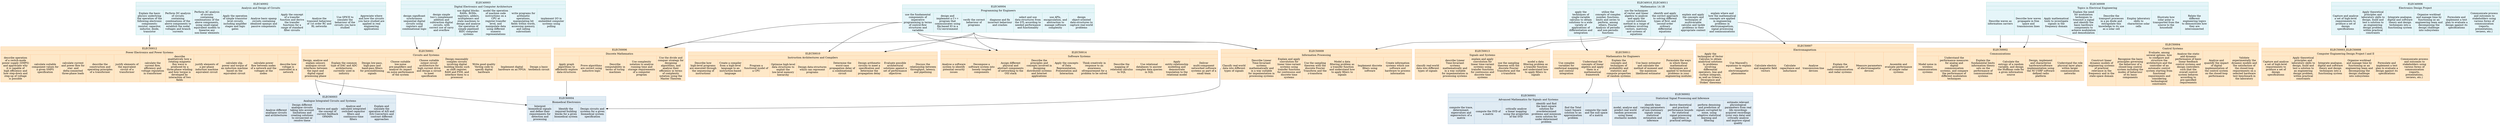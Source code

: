 // This is an auto-generated file. Don't edit this file; edit `modules.yml` instead.

digraph {
  node[shape="record", style="filled"];

  node[color="#99d8c9", fillcolor="#e5f5f9"];

  ELEC40002 [label="{ELEC40002 | Analysis and Design of Circuits | {
    <1>Explain the basic\nphysics underlying\nthe operation of the\nfollowing electronic\ncomponents:\nresistor, capacitor,\ninductor, diode,\ntransistor |
    <2>Perform DC analysis\nof circuits\ncontaining\ncombinations of the\nabove components to\nestablish the nodal\nvoltages and branch\ncurrents |
    <3>Perform AC analysis\nof circuits\ncontaining\ncombinations of the\nabove components,\nusing small-signal\nequivalent models to\nlinearise any\nnon-linear elements |
    <4>Apply the operation\nof simple transistor\nlevel circuits\nincluding amplifier\nstages and logic\ngates |
    <5>Analyse basic opamp\ncircuits containing\nidealised opamps and\npassive components |
    <6>Apply the concept\nof a transfer\nfunction and derive\nthe transfer\nfunctions for a\nrange of standard\nfilter circuits |
    <7>Analyse the\ntransient behaviour\nof 1st order RC and\nRL networks |
    <8>Use SPICE to\nsimulate the\nbehaviour of the\ncircuits you have\nstudied |
    <9>Appreciate where\nand how the circuits\nyou have studied are\napplied in real\nengineering\napplications
  }}"];

  ELEC40003 [label="{ELEC40003 | Digital Electronics and Computer Architecture | {
    <1>design significant\nsynchronous\nsequential digital\ncircuits using\nregisters and\ncombinational logic |
    <2>design simple\ntwo’s complement\naddition and\nsubtraction digital\ncircuits, with\ncorrect use of carry\nand overflow |
    <3>use digital blocks:\nRAMs, ROMs,\nregisters, adders,\nmultiplexers and\nstate machines to\ndesign and analyse\nthe operation of\nsimple pipelined\nRISC computer\nsystems |
    <4>model the operation\nof machine code\ninstructions on a\nCPU at\nregister-transfer\nlevel, and\nmanipulate data\nusing different\nnumeric\nrepresentations |
    <5>write programs for\narithmetic\noperations,\nmanipulating bit\nfields within words,\naccessing memory,\nand calling\nsubroutines |
    <6>implement I/O in\nembedded computer\nsystems using\npolling
  }}"];

  ELEC40004 [label="{ELEC40004 | Programming for Engineers | {
    <1>use the fundamental\ncomponents of\nimperative\nprogramming in terms\nof control-flow\nstructures and\nvariables |
    <2>design and\nimplement a C++\nprogram that\ncommunicates using\nfile-based IO in a\nCLI environment |
    <3>verify the correct\nbehaviour of\nprograms |
    <4>diagnose and fix\nincorrect behaviour\nand crashes |
    <5>select and use\ndata-structures from\nthe STL according to\nneeded performance\nand functionality |
    <6>use APIs,\nencapsulation, and\nabstraction to\nmanage software\ncomplexity |
    <7>design\nobject-oriented\ndata-structures to\ncapture real-world\nproblems
  }}"];

  ELEC40006 [label="{ELEC40006 | Electronics Design Project | {
    <1>Capture and analyse\na set of high-level\nrequirements to\nproduce a set of\ndesign\nspecifications |
    <2>Apply theoretical\nprinciples and\nlaboratory skills to\ndesign, build and\ntest a solution to\nan engineering\ndesign problem,\nwithin practical\nconstraints |
    <3>Integrate analogue,\ndigital and software\ntheory and design\ntechniques into a\nfunctioning system |
    <4>Organise workload\nand manage time by\nfunctioning as an\nengineering team and\ndecomposing the\ndesign challenge\ninto subsystems |
    <5>Formulate and\nimplement a test\nplan to evaluate a\ndesign against its\nspecifications |
    <6>Communicate process\nand outcomes to\nstakeholders using\nvarious forms of\ncommunication\n(reports,\npresentations,\nreviews, etc.)
  }}"];

  ELEC40009 [label="{ELEC40009 | Topics in Electrical Engineering | {
    <1>Describe waves as\ninformation carriers |
    <2>Describe how waves\npropagate in free\nspace and\ntransmission lines |
    <3>Apply mathematical\ntools to investigate\nsignals in the\nfrequency domain |
    <4>Explain the need\nfor modulation\ntechniques to\ntransmit a signal\nand identify the\nbasic hardware\ncomponents to\nachieve modulation\nand demodulation |
    <5>Describe the\ntransport processes\nin a pn diode and\nextrapolate this\nknowledge to its use\nas a solar cell |
    <6>Employ laboratory\nskills to\ncharacterise solar\ncells |
    <7>Illustrate how\nsolar polar is\ntransported from the\nsource to the\nhousehold |
    <8>Relate the\ndifferent\nengineering topics\nto demonstrate how\nthey are\ninterconnected
  }}"];

  ELEC40010_ELEC40011 [label="{ELEC40010_ELEC40011 | Mathematics 1A 1B | {
    <1>apply the\ntechniques of\nsingle-variable\ncalculus to obtain\nsolutions to a wide\nvariety of\napplications of\ndifferentiation and\nintegration |
    <2>utilize the\nconcepts of complex\nnumber, functions,\nlimits and series to\nperform, among\nothers, Fourier\nAnalysis of periodic\nand non-periodic\nfunctions |
    <3>use the techniques\nof vector and linear\nalgebra to analyze\nand apply the\ncorrect solution\nmethod in a range of\nproblems involving\nvectors, matrices\nand systems of\nequations |
    <4>identify and apply\nthe correct approach\nto solving different\ntypes of first- and\nsecond-order\nordinary\ndifferential\nequations |
    <5>explain and apply\nthe concepts and\ntechniques of\nmultivariable\ncalculus and tackle\nproblems in their\nappropriate context |
    <6>explain where and\nhow the mathematical\nconcepts are applied\nin engineering\nproblems in\nelectromagnetism,\nsignal processing\nand communications
  }}"];

  node[color="#fdbb84", fillcolor="#fee8c8"];

  ELEC50001 [label="{ELEC50001 | Circuits and Systems | {
    <1>Design, analyse and\nexplain sensors\nanalogue circuit\ninterfaces between\nthe input and\ndigital signal\nprocessing phase |
    <2>Explain the common\ntype of DAC and ADC\narchitectures\ncurrently used in\nindustry |
    <3>Design low-pass,\nhigh-pass and\nband-pass filters\nfor preconditioning\nsignals |
    <4>Choose suitable\nlow-noise\npre-amplifiers and\nanalyse its impact\non noise performance\nof the system |
    <5>Choose suitable\noutput circuit\narchitecture for\nhigh current drive\nand design a circuit\nto meet\nspecification |
    <6>Design reasonably\ncomplex circuits\ninvolving digital\nbuilding blocks such\nas shift register,\nRAM and FSM, and\ninterface them to a\nprocessor |
    <7>Write good quality\nVerilog code to\nspecify digital\nhardware |
    <8>Implement digital\nhardware on an FPGA |
    <9>Design a basic\ntestbench circuit
  }}"];
  ELEC40003:1 -> ELEC50001;
  ELEC40003:2 -> ELEC50001;

  ELEC50002 [label="{ELEC50002 | Communications | {
    <1>Model noise in\nwireless\ncommunication\nsystems |
    <2>Understand the\nperformance measures\nfor analog and\ndigital\ncommunication\nsystems, and compare\nthe performance of\ndifferent modulation\ntechniques |
    <3>Explain the\nfundamental limits\ninformation theory\nsets on the\nperformance of\ncommunication\nsystems |
    <4>Calculate the\nentropy of a random\nvariable, and design\nthe Huffman code for\na given information\nsource |
    <5>Design, implement\nand characterise\nhardware/software\nimplementation using\nthe NI USRP software\ndefined radio\nplatform |
    <6>Understand the role\nphysical layer plays\nwithin larger\ncommunication\nnetworks
  }}"];
  ELEC40009:1 -> ELEC50002;
  ELEC40009:2 -> ELEC50002;

  ELEC50003_ELEC50008 [label="{ELEC50003_ELEC50008 | Computer Engineering Design Project I and II | {
    <1>Capture and analyse\na set of high-level\nrequirements to\nproduce a set of\ndesign\nspecifications |
    <2>Apply theoretical\nprinciples and\nlaboratory skills to\ndesign, build and\ntest a solution to\nan engineering\ndesign problem,\nwithin practical\nconstraints |
    <3>Integrate analogue,\ndigital and software\ntheory and design\ntechniques into a\nfunctioning system |
    <4>Organise workload\nand manage time by\nfunctioning as an\nengineering team and\ndecomposing the\ndesign challenge\ninto subsystems |
    <5>Formulate and\nimplement a test\nplan to evaluate a\ndesign against its\nspecifications |
    <6>Communicate process\nand outcomes to\nstakeholders using\nvarious forms of\ncommunication\n(reports,\npresentations,\nreviews, etc.)
  }}"];
  ELEC40006:1 -> ELEC50003_ELEC50008;

  ELEC50004 [label="{ELEC50004 | Control Systems | {
    <1>Construct linear\ndynamic models of\nengineering systems\nof practical\nrelevance in the\nfrequency and in the\nstate-space domain |
    <2>Recognise the basic\nprinciples governing\nthe behaviour of a\nclosed-loop control\nsystem including the\nmodes of behaviour\nof its basic\ncomponents |
    <3>Evaluate, among\nseveral options, how\nto configure and\nstructure the\narchitecture and the\ncontroller of an\nautomatic control\nsystem starting from\nfunctional\nrequirements and\nconsidering\ntechnological\nconstraints |
    <4>Analyse the static\nand dynamic\nperformance of basic\nlinear feedback\ncontrol systems and\ndesign controllers\nsuch that the\noverall control\nsystem behaves\naccording to\npre-specified\nrequirements |
    <5>Analyse and\nquantify the impact\nof digital\nimplementation of\nthe control system\non the closed-loop\nperformance |
    <6>Validate\nexperimentally the\ndynamic models and\nthe satisfaction of\nthe closed-loop\nrequirements on a\nselected hardware\ntest benchmark in\nthe laboratory
  }}"];
  ELEC40009:3 -> ELEC50004;
  ELEC40010_ELEC40011:2 -> ELEC50004;

  ELEC50006 [label="{ELEC50006 | Discrete Mathematics | {
    <1>Apply graph\nalgorithms to\nefficiently explore\ndata-structures |
    <2>Prove algorithms\nare correct using\ninductive logic |
    <3>Describe\ncomputability in\nterms of turing\nmachines |
    <4>Use complexity\nnotation to analyse\nrunning time and\nstorage requirements\nof a computer\nprogram |
    <5>Use the divide and\nconquer strategy for\ndesigning\nalgorithms, and\nanalyse their\nefficiency in terms\nof complexity\nnotation using the\nMaster Theorem
  }}"];
  ELEC40004:1 -> ELEC50006;
  ELEC40004:3 -> ELEC50006;

  ELEC50007 [label="{ELEC50007 | Electromagnetism | {
    <1>Apply the\ntechniques of Vector\nCalculus to obtain\nanalytical solutions\nto problems\ninvolving\ndifferential\noperators, line and\nsurface integrals,\nas well as Green's,\nDivergence and\nStokes' theorems |
    <2>Use Maxwell's\nequations to explain\nbasic\nelectromagnetic\nphenomena |
    <3>Calculate electric\nand magnetic field\nvectors |
    <4>Calculate\ncapacitance and\ninductance |
    <5>Analyse\ntransmission-line\ndevices |
    <6>Explain the\nprinciples of\nradio-communication\nand radar systems |
    <7>Measure parameters\nof electromagnetic\ndevices |
    <8>Assemble and\nevaluate performance\nof simple radar\nsystems
  }}"];
  ELEC40010_ELEC40011:6 -> ELEC50007;

  ELEC50009 [label="{ELEC50009 | Information Processing | {
    <1>Classify real-world\ndata into different\ntypes of signals |
    <2>Describe Linear\nTime-Invariant\nsystems\nmathematically and\nin a way suitable\nfor impementation in\nprocessing systems |
    <3>Explain and apply\nconvolution for\nlinear time-variant\nsystems using\ntransfer functions\nfor continuous and\ndiscrete time\nsystems |
    <4>Use the sampling\ntheorem with the\ndiscrete Fourier\nTransform and the\nz-transform |
    <5>Model a data\nfiltering problem as\na transfer function\nand understand how\nto apply filters to\nsignals |
    <6>Implement discrete\nfilters using\nsoftware |
    <7>Create information\nsystems which use\nsoftware and\nhardware to process\ninformation
  }}"];
  ELEC40004:1 -> ELEC50009;
  ELEC40004:3 -> ELEC50009;
  ELEC40010_ELEC40011:2 -> ELEC50009;

  ELEC50010 [label="{ELEC50010 | Instruction Architectures and Compilers | {
    <1>Describe how\nhigh-level programs\nare executed through\nthe sequencing of\ninstructions |
    <2>Create a compiler\nfrom a high-level\nlanguage to an\ninstruction-based\nlanguage |
    <3>Program a\nfunctional model of\na CPU |
    <4>\nOptimise high-level\ndata structures to\nexploit the\nlow-level memory\nhierarchy |
    <5>\nDesign data-structures\nwhich can represent\nprograms |
    <6>Determine the\nworst-case\npropagation delay of\na combinational\ncircuit |
    <7>Design arithmetic\ncircuits to meet a\nspecification and\ndetermine the\npropagation delay |
    <8>Evaluate possible\narchitectural\nsolutions against a\nset of performance\nobjectives |
    <9>Discuss the\nrelationship between\nthroughput, latency,\nand pipelining
  }}"];
  ELEC40004:1 -> ELEC50010;
  ELEC40004:3 -> ELEC50010;

  ELEC50011 [label="{ELEC50011 | Mathematics for Engineers | {
    <1>Use complex\nvariables for\nconformal mapping\nand contour\nintegration |
    <2>Understand the\nconcepts of linear\nalgebra and apply\nthem in a\nmathematical\nframework |
    <3>Explain the\nconcepts and\ntechniques of\nprobability and\nstatistics and\ncompute properties\nof random systems |
    <4>Use basic estimator\nand calculate the\nmethod of moment and\nthe maximum\nlikelihood estimator |
    <5>Formulate the ways\nin which these\nmathematical\ntechniques are\napplied to technical\nproblems in your\nengineering modules
  }}"];
  ELEC40010_ELEC40011:1 -> ELEC50011;
  ELEC40010_ELEC40011:4 -> ELEC50011;

  ELEC50012 [label="{ELEC50012 | Power Electronics and Power Systems | {
    <1>describe operation\nof a switch-mode\npower supply (SMPS)\nand appreciate why\nit is capable of\nhigh efficiency and\nhow step-down and\nstep-up of voltage\nis possible |
    <2>calculate suitable\ncomponent values for\na given SMPS\nspecification |
    <3>calculate current\nand power flow for\nstar- and\ndelta-connected\nthree-phase loads |
    <4>describe the\nconstruction and\noperating principles\nof a transformer |
    <5>justify elements of\nthe equivalent\ncircuit of a\ntransformer |
    <6>calculate the\ncurrent flow,\nefficiency and\nvoltage regulation\nin transformer |
    <7>describe\nqualitatively how a\nrotating magnetic\nflux wave is\nproduced by a\nthree-phase winding\nand how torque is\ndeveloped by\ninteraction of two\nfields |
    <8>justify elements of\na per-phase\ninduction machine\nequivalent circuit |
    <9>calculate slip,\npower and torque of\nan induction machine\nbased on the\nequivalent circuit |
    <10>calculate power\nflow between nodes\nof a network and the\nvoltages at the\nnodes |
    <11>describe how\nvoltage is\ncontrolled in a\nnetwork
  }}"];
  ELEC40002:1 -> ELEC50012;

  ELEC50013 [label="{ELEC50013 | Signals and Systems | {
    <1>classify real-world\ndata into different\ntypes of signals |
    <2>describe Linear\nTime-Invariant\nsystems\nmathematically and\nin a way suitable\nfor impementation in\nprocessing systems |
    <3>explain and apply\nconvolution for\nlinear time-variant\nsystems using\ntransfer functions\nfor continuous and\ndiscrete time\nsystems |
    <4>use the sampling\ntheorem with the\ndiscrete Fourier\nTransform and the\nz-transform |
    <5>model a data\nfiltering problem as\na transfer function\nand understand how\nto apply filters to\nsignals
  }}"];
  ELEC40010_ELEC40011:2 -> ELEC50013;

  ELEC50014 [label="{ELEC50014 | Software Systems | {
    <1>Analyse a software\nsystem to identify\npotential security\nissues |
    <2>Decompose a\nsoftware system into\nloosely coupled\ncomponents |
    <3>Assign different\nphysical and\nabstract components\nof networking to the\nOSI stack |
    <4>Describe the\nprinciples and\nconcepts involved in\ndesigning\ndistributed systems\nand Internet\napplications |
    <5>Apply the concepts\nof Data\nRepresentation,\nPresentation and\nInteraction |
    <6>Think creatively in\nresponse to an\nawareness\nof/requirement for a\nproblem to be solved |
    <7>Describe the\nmapping of\nrelational calculus\nto SQL |
    <8>Use relational\ndatabases to answer\ncomplex data queries\nin SQL |
    <9>Apply\nentity-relationship\nmodelling and\ndemonstrate\ntranslation to the\nrelational model |
    <10>Deliver\nmulti-component\nnetworked software\nsystems as part of a\nsmall team
  }}"];
  ELEC40004:1 -> ELEC50014;
  ELEC40004:3 -> ELEC50014;
  node[color="#9ebcda", fillcolor="#e0ecf4"];

  ELEC60001 [label="{ELEC60001 | Advanced Mathematics for Signals and Systems | {
    <1>compute the trace,\ndeterminant,\neigenvalues and\neigenvectors of a\nmatrix |
    <2>compute the SVD of\na matrix |
    <3>critically analyse\na linear mapping\nusing the properties\nof the SVD |
    <4>identify and find\nthe least-square\nsolution for\noverdetermined\nproblems and minimum\nnorm solution for\nunder-determined\nproblem |
    <5>find the Total\nLeast Square\nsolution to an\napproximation\nproblem |
    <6>compute the rank\nand the null space\nof a matrix
  }}"];
  ELEC50011:2 -> ELEC60001;

  ELEC60002 [label="{ELEC60002 | Statistical Signal Processing and Inference | {
    <1>model, analyse and\npredict real world\nrandom processes\nusing linear\nstochastic models |
    <2>identify time\nvarying parameters\nof non-stationary\nsignals using\nstatistical\nestimation and\ninference |
    <3>derive theoretical\nand practical\nperformance bounds\nfor statistical\nsignal processing\nalgorithms in\npractical settings |
    <4>perform denoising\nand prediction of\nsignals corrupted by\nnoise, using\nadaptive statistical\nlearning and\nfiltering |
    <5>estimate relevant\nphysiological\nparameters from real\nlife recordings\nacquired recordings\n(your own data) and\ncritically analyse\nand improve signal\nquality
  }}"];
  ELEC50011:3 -> ELEC60002;

  ELEC60003 [label="{ELEC60003 | Analogue Integrated Circuits and Systems | {
    <1>Analyse different\nanalogue circuits\nand architectures |
    <2>Design different\nanalogue circuits\ntaking into account\nlimitations and\ncreating solutions\nto circumvent or\nresolve these |
    <3>Derive and apply\nthe concept of\ncurrent feedback\nOPAMPs |
    <4>Analyse and\ncalculate integrated\nswitched capacitor\nfilters and\ncontinuous-time\nfilters |
    <5>Explain and\nsimulate the\noperation of A/D and\nD/A Converters and\ncontrast different\napproaches
  }}"];
  ELEC50001:1 -> ELEC60003;
  ELEC50001:2 -> ELEC60003;

  ELEC60004 [label="{ELEC60004 | Artificial Intelligence | {
    <1>use and evaluate\ndifferent algorithms\nfor searching a\ngraph as a basis for\nplanning and\nproblem-solving |
    <2>use and evaluate\nalgorithms for\nautomated reasoning\nin propositional,\npredicate and modal\nlogics |
    <3>apply formal\nlanguages for\nknowledge\nrepresentation and\nreasoning through\nsymbolic computation |
    <4>implement\nalgorithms for\nplanning and\nreasoning in Prolog\n(logic programming\nlanguage)
  }}"];
  ELEC50006:1 -> ELEC60004;

  ELEC60004 [label="{ELEC60004 | Biomedical Electronics | {
    <1>Interpret\nbiomedical signals\nand define their\nrequirements for\ndetection and\nprocessing |
    <2>Identify the\nrequired building\nblocks for a given\nbiomedical system |
    <3>Design circuits and\nsystems for a given\nbiomedical system\nspecification
  }}"];
  ELEC50001:1 -> ELEC60004;
  ELEC50009:1 -> ELEC60004;
}
